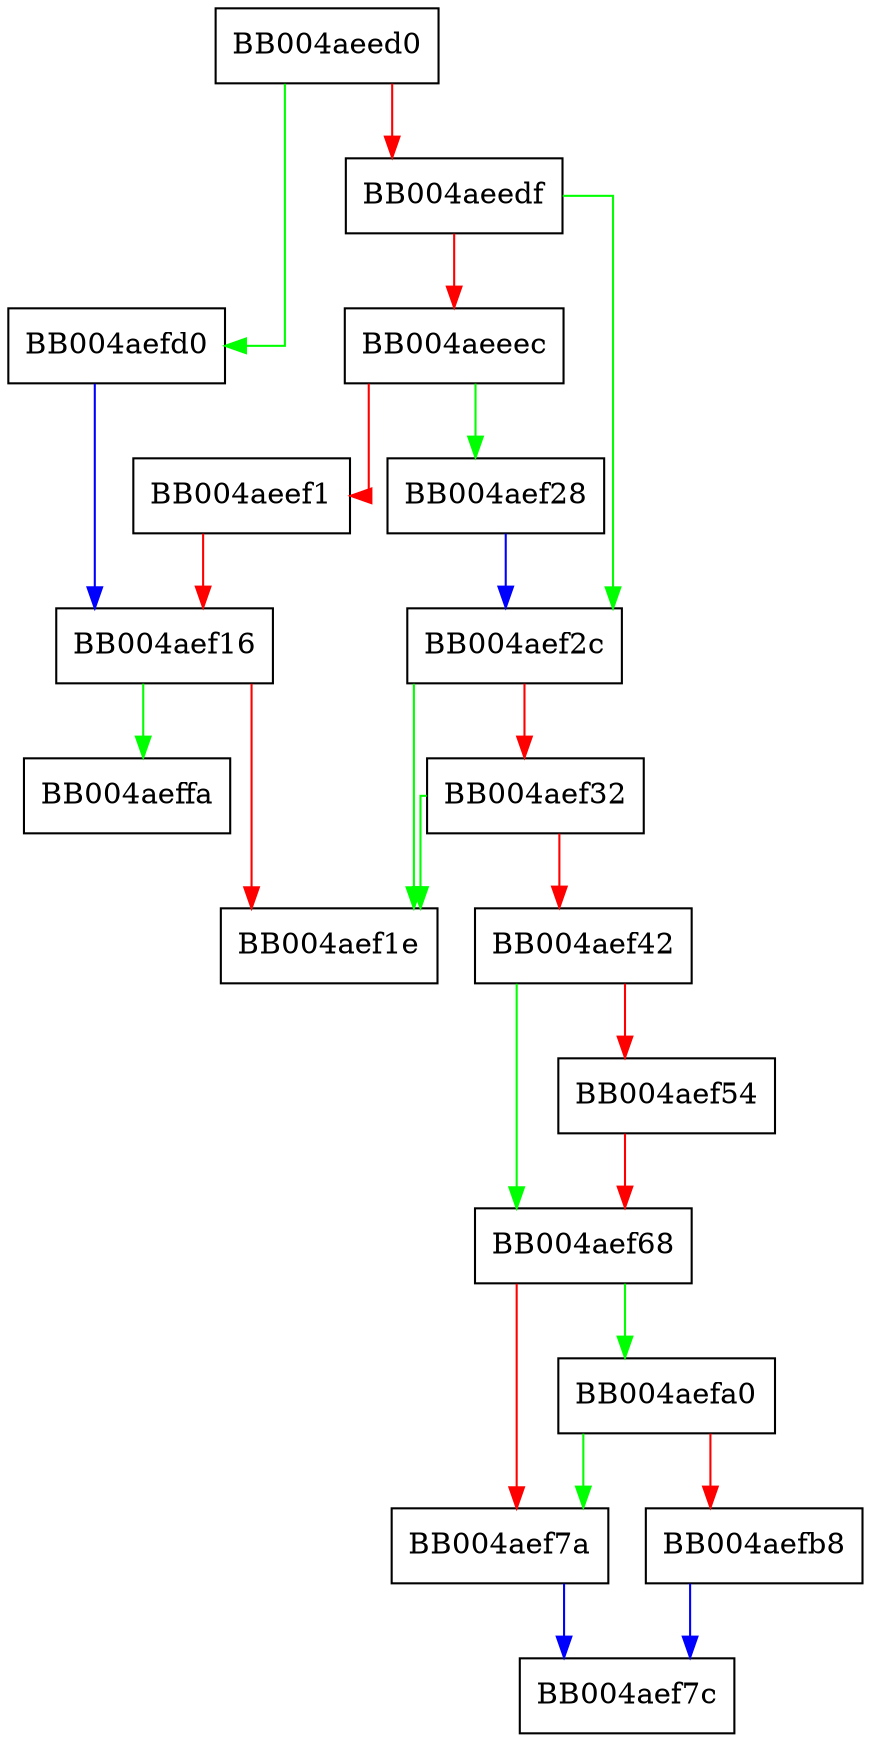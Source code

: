 digraph ossl_quic_conn_set0_net_rbio {
  node [shape="box"];
  graph [splines=ortho];
  BB004aeed0 -> BB004aefd0 [color="green"];
  BB004aeed0 -> BB004aeedf [color="red"];
  BB004aeedf -> BB004aef2c [color="green"];
  BB004aeedf -> BB004aeeec [color="red"];
  BB004aeeec -> BB004aef28 [color="green"];
  BB004aeeec -> BB004aeef1 [color="red"];
  BB004aeef1 -> BB004aef16 [color="red"];
  BB004aef16 -> BB004aeffa [color="green"];
  BB004aef16 -> BB004aef1e [color="red"];
  BB004aef28 -> BB004aef2c [color="blue"];
  BB004aef2c -> BB004aef1e [color="green"];
  BB004aef2c -> BB004aef32 [color="red"];
  BB004aef32 -> BB004aef1e [color="green"];
  BB004aef32 -> BB004aef42 [color="red"];
  BB004aef42 -> BB004aef68 [color="green"];
  BB004aef42 -> BB004aef54 [color="red"];
  BB004aef54 -> BB004aef68 [color="red"];
  BB004aef68 -> BB004aefa0 [color="green"];
  BB004aef68 -> BB004aef7a [color="red"];
  BB004aef7a -> BB004aef7c [color="blue"];
  BB004aefa0 -> BB004aef7a [color="green"];
  BB004aefa0 -> BB004aefb8 [color="red"];
  BB004aefb8 -> BB004aef7c [color="blue"];
  BB004aefd0 -> BB004aef16 [color="blue"];
}